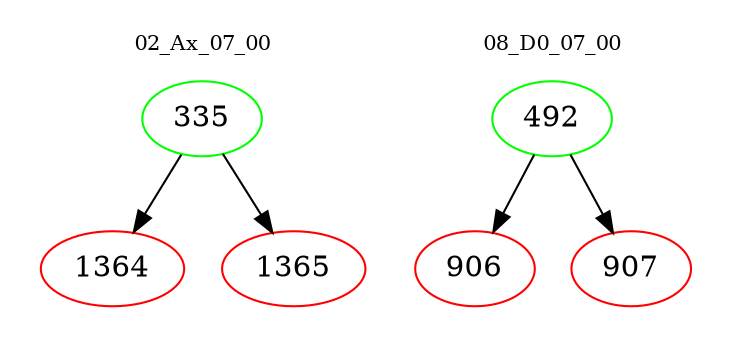 digraph{
subgraph cluster_0 {
color = white
label = "02_Ax_07_00";
fontsize=10;
T0_335 [label="335", color="green"]
T0_335 -> T0_1364 [color="black"]
T0_1364 [label="1364", color="red"]
T0_335 -> T0_1365 [color="black"]
T0_1365 [label="1365", color="red"]
}
subgraph cluster_1 {
color = white
label = "08_D0_07_00";
fontsize=10;
T1_492 [label="492", color="green"]
T1_492 -> T1_906 [color="black"]
T1_906 [label="906", color="red"]
T1_492 -> T1_907 [color="black"]
T1_907 [label="907", color="red"]
}
}
